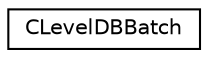 digraph "Graphical Class Hierarchy"
{
 // LATEX_PDF_SIZE
  edge [fontname="Helvetica",fontsize="10",labelfontname="Helvetica",labelfontsize="10"];
  node [fontname="Helvetica",fontsize="10",shape=record];
  rankdir="LR";
  Node0 [label="CLevelDBBatch",height=0.2,width=0.4,color="black", fillcolor="white", style="filled",URL="$class_c_level_d_b_batch.html",tooltip=" "];
}
